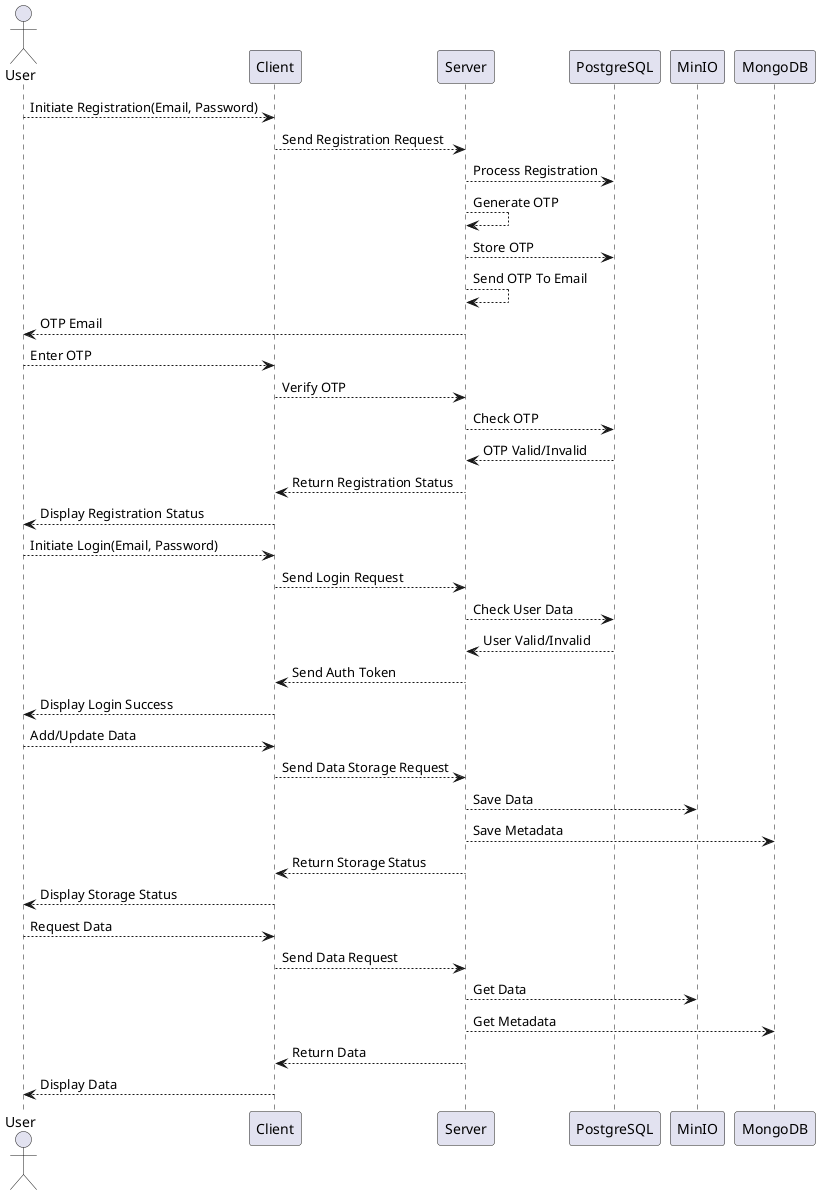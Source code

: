 @startuml Title: Component Interaction Diagram for DataKeeper

actor User

User --> Client : Initiate Registration(Email, Password)
Client --> Server : Send Registration Request
Server --> PostgreSQL : Process Registration
Server --> Server : Generate OTP
Server --> PostgreSQL : Store OTP
Server --> Server : Send OTP To Email
Server --> User : OTP Email

User --> Client : Enter OTP
Client --> Server : Verify OTP
Server --> PostgreSQL : Check OTP
PostgreSQL --> Server : OTP Valid/Invalid
Server --> Client : Return Registration Status
Client --> User : Display Registration Status

User --> Client : Initiate Login(Email, Password)
Client --> Server : Send Login Request
Server --> PostgreSQL : Check User Data
PostgreSQL --> Server : User Valid/Invalid
Server --> Client : Send Auth Token
Client --> User : Display Login Success

User --> Client : Add/Update Data
Client --> Server : Send Data Storage Request
Server --> MinIO : Save Data
Server --> MongoDB : Save Metadata
Server --> Client : Return Storage Status
Client --> User : Display Storage Status

User --> Client : Request Data
Client --> Server : Send Data Request
Server --> MinIO : Get Data
Server --> MongoDB : Get Metadata
Server --> Client : Return Data
Client --> User : Display Data
@enduml